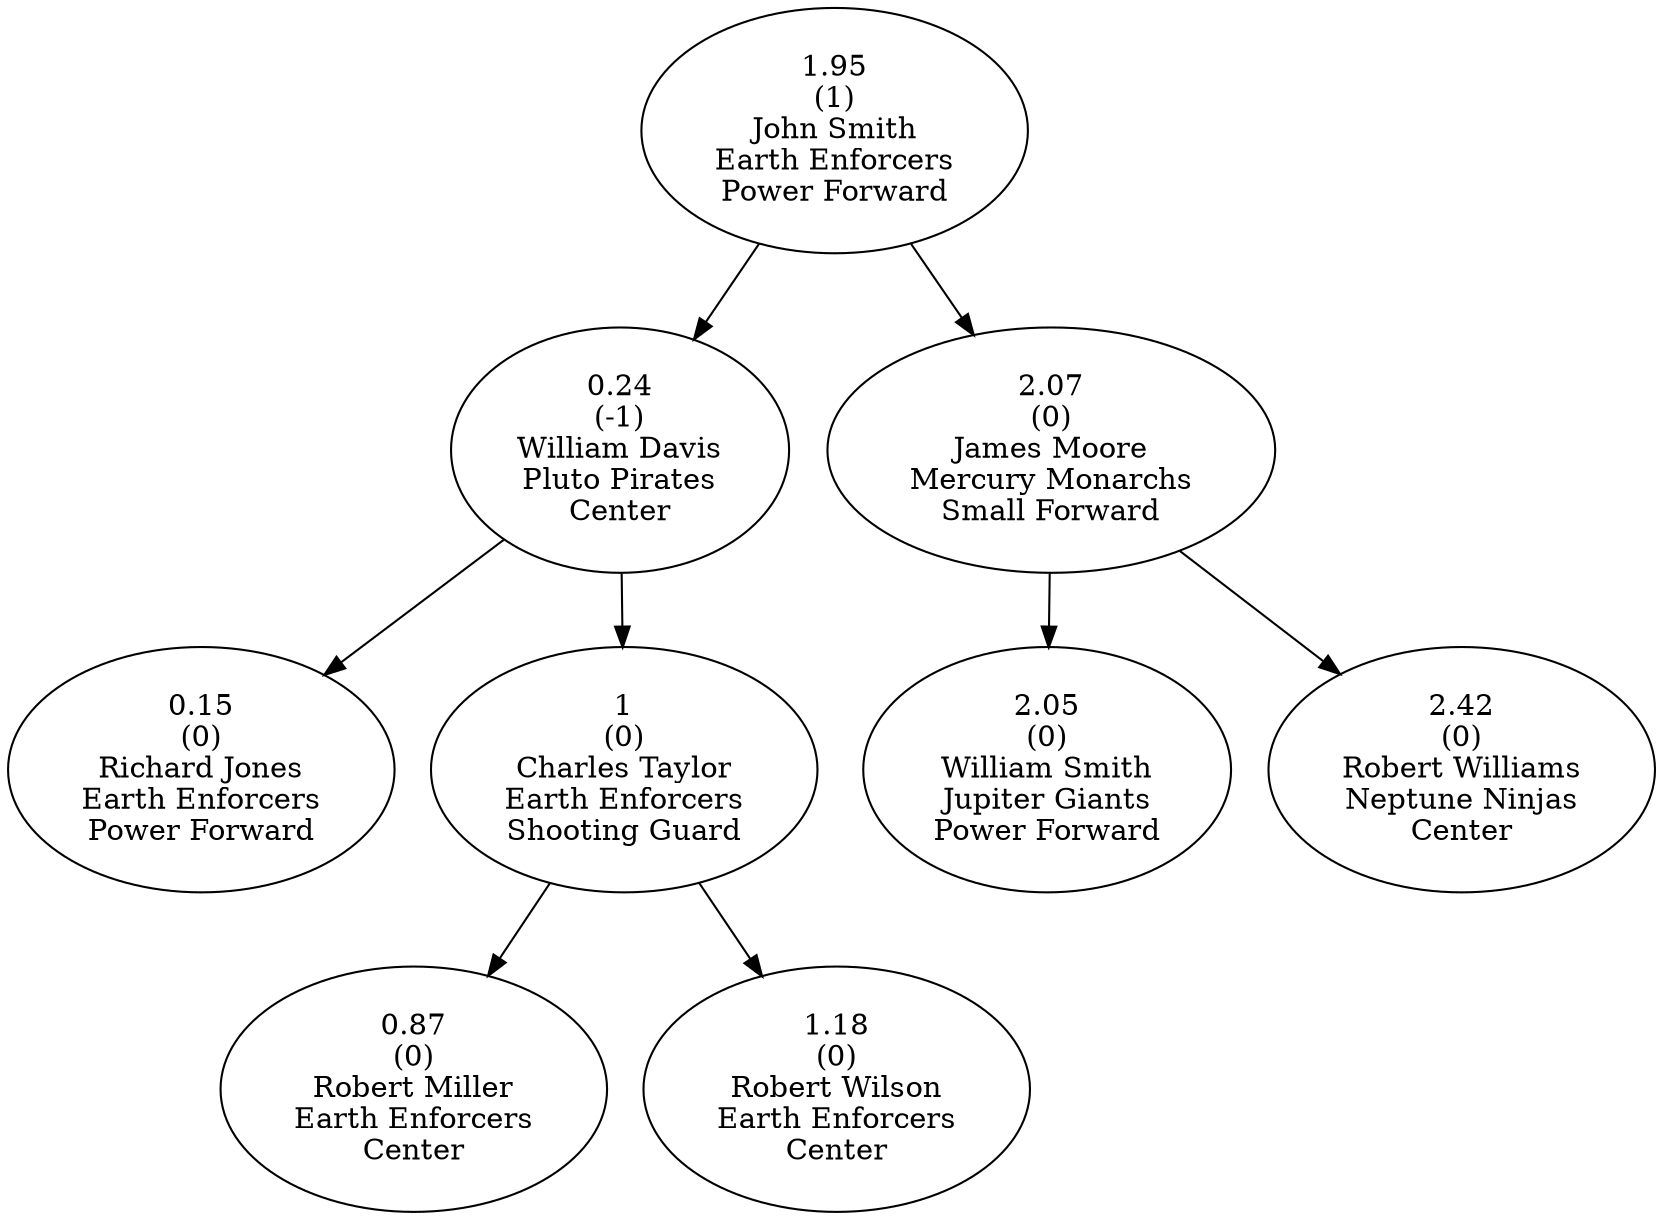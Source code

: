 digraph AVLTree {
    node83 [label="1.95\n(1)\nJohn Smith\nEarth Enforcers\nPower Forward"];
    node84 [label="0.24\n(-1)\nWilliam Davis\nPluto Pirates\nCenter"];
    node85 [label="0.15\n(0)\nRichard Jones\nEarth Enforcers\nPower Forward"];
    node84 -> node85;
    node86 [label="1\n(0)\nCharles Taylor\nEarth Enforcers\nShooting Guard"];
    node87 [label="0.87\n(0)\nRobert Miller\nEarth Enforcers\nCenter"];
    node86 -> node87;
    node88 [label="1.18\n(0)\nRobert Wilson\nEarth Enforcers\nCenter"];
    node86 -> node88;
    node84 -> node86;
    node83 -> node84;
    node89 [label="2.07\n(0)\nJames Moore\nMercury Monarchs\nSmall Forward"];
    node90 [label="2.05\n(0)\nWilliam Smith\nJupiter Giants\nPower Forward"];
    node89 -> node90;
    node91 [label="2.42\n(0)\nRobert Williams\nNeptune Ninjas\nCenter"];
    node89 -> node91;
    node83 -> node89;
}
